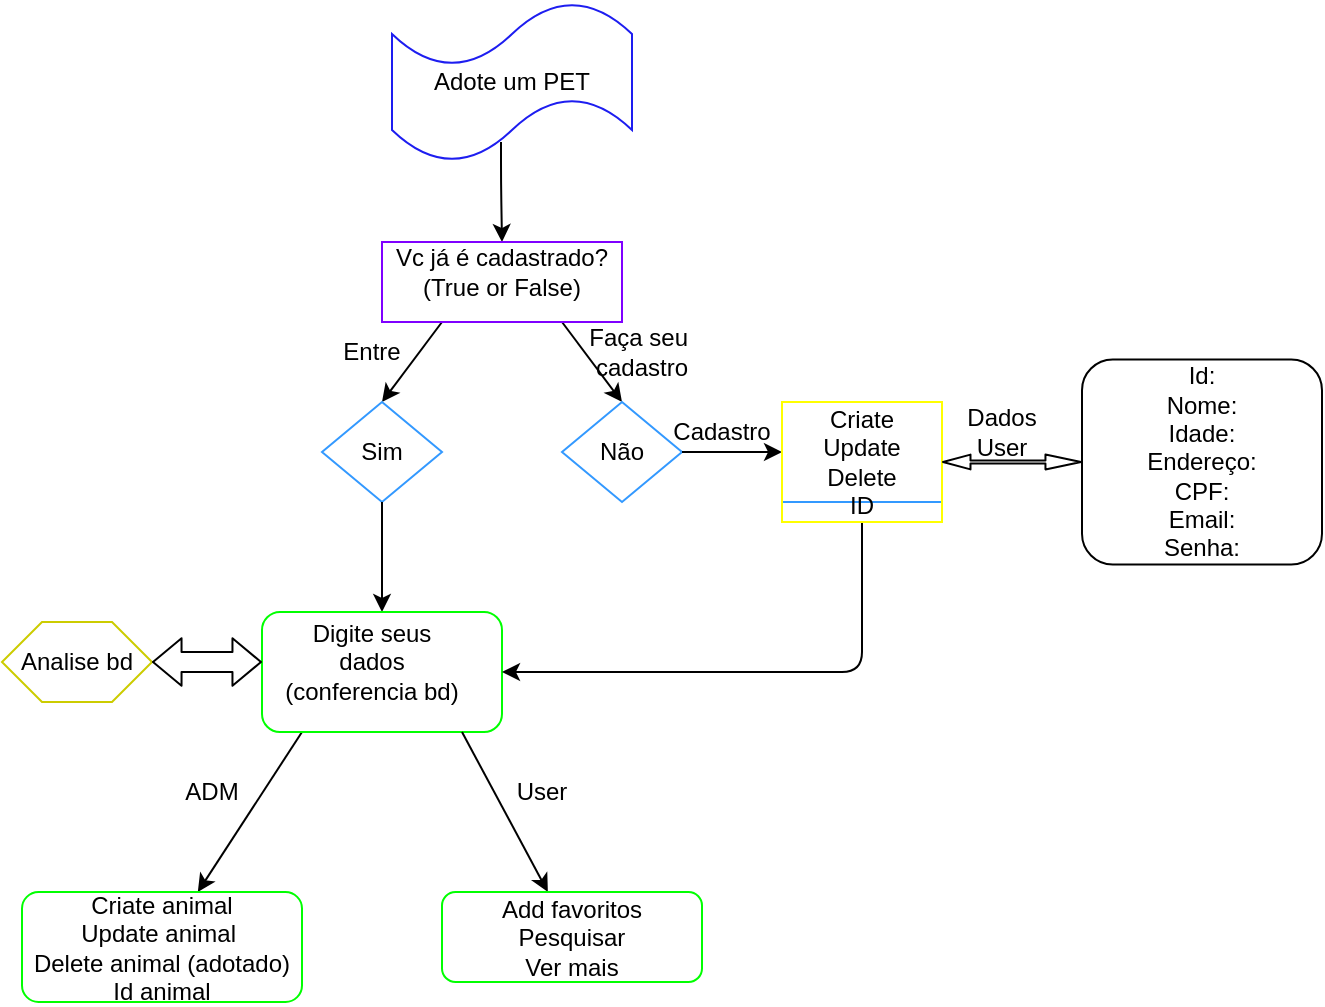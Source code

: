 <mxfile>
    <diagram id="NRhTlzEI62Cv8UnVsRdp" name="Página-1">
        <mxGraphModel dx="324" dy="206" grid="1" gridSize="10" guides="1" tooltips="1" connect="1" arrows="1" fold="1" page="1" pageScale="1" pageWidth="827" pageHeight="1169" math="0" shadow="0">
            <root>
                <mxCell id="0"/>
                <mxCell id="1" parent="0"/>
                <mxCell id="6" value="" style="endArrow=classic;html=1;startArrow=none;" parent="1" edge="1">
                    <mxGeometry width="50" height="50" relative="1" as="geometry">
                        <mxPoint x="299.5" y="70" as="sourcePoint"/>
                        <mxPoint x="300" y="120" as="targetPoint"/>
                        <Array as="points">
                            <mxPoint x="299.5" y="90"/>
                        </Array>
                    </mxGeometry>
                </mxCell>
                <mxCell id="7" value="" style="shape=tape;whiteSpace=wrap;html=1;strokeColor=#1D1DF0;" parent="1" vertex="1">
                    <mxGeometry x="245" width="120" height="80" as="geometry"/>
                </mxCell>
                <mxCell id="10" value="Adote um PET" style="text;html=1;strokeColor=none;fillColor=none;align=center;verticalAlign=middle;whiteSpace=wrap;rounded=0;" parent="1" vertex="1">
                    <mxGeometry x="230" y="20" width="150" height="40" as="geometry"/>
                </mxCell>
                <mxCell id="18" style="edgeStyle=none;html=1;exitX=0.25;exitY=1;exitDx=0;exitDy=0;" parent="1" source="12" edge="1">
                    <mxGeometry relative="1" as="geometry">
                        <mxPoint x="240" y="200" as="targetPoint"/>
                    </mxGeometry>
                </mxCell>
                <mxCell id="19" style="edgeStyle=none;html=1;exitX=0.75;exitY=1;exitDx=0;exitDy=0;" parent="1" source="12" edge="1">
                    <mxGeometry relative="1" as="geometry">
                        <mxPoint x="360" y="200" as="targetPoint"/>
                    </mxGeometry>
                </mxCell>
                <mxCell id="12" value="" style="rounded=0;whiteSpace=wrap;html=1;strokeColor=#7F00FF;" parent="1" vertex="1">
                    <mxGeometry x="240" y="120" width="120" height="40" as="geometry"/>
                </mxCell>
                <mxCell id="13" value="Vc já é cadastrado?&lt;br&gt;(True or False)" style="text;html=1;strokeColor=none;fillColor=none;align=center;verticalAlign=middle;whiteSpace=wrap;rounded=0;" parent="1" vertex="1">
                    <mxGeometry x="240" y="120" width="120" height="30" as="geometry"/>
                </mxCell>
                <mxCell id="20" value="" style="rhombus;whiteSpace=wrap;html=1;strokeColor=#3399FF;" parent="1" vertex="1">
                    <mxGeometry x="210" y="200" width="60" height="50" as="geometry"/>
                </mxCell>
                <mxCell id="29" value="" style="edgeStyle=none;html=1;" parent="1" target="28" edge="1">
                    <mxGeometry relative="1" as="geometry">
                        <mxPoint x="240" y="250" as="sourcePoint"/>
                    </mxGeometry>
                </mxCell>
                <mxCell id="21" value="Sim" style="text;html=1;strokeColor=none;fillColor=none;align=center;verticalAlign=middle;whiteSpace=wrap;rounded=0;" parent="1" vertex="1">
                    <mxGeometry x="210" y="210" width="60" height="30" as="geometry"/>
                </mxCell>
                <mxCell id="26" value="" style="rhombus;whiteSpace=wrap;html=1;strokeColor=#3399FF;" parent="1" vertex="1">
                    <mxGeometry x="330" y="200" width="60" height="50" as="geometry"/>
                </mxCell>
                <mxCell id="35" value="" style="edgeStyle=none;html=1;" parent="1" source="27" target="34" edge="1">
                    <mxGeometry relative="1" as="geometry"/>
                </mxCell>
                <mxCell id="27" value="Não" style="text;html=1;strokeColor=none;fillColor=none;align=center;verticalAlign=middle;whiteSpace=wrap;rounded=0;" parent="1" vertex="1">
                    <mxGeometry x="330" y="210" width="60" height="30" as="geometry"/>
                </mxCell>
                <mxCell id="49" value="" style="edgeStyle=none;html=1;" parent="1" target="48" edge="1">
                    <mxGeometry relative="1" as="geometry">
                        <mxPoint x="200" y="365" as="sourcePoint"/>
                    </mxGeometry>
                </mxCell>
                <mxCell id="28" value="" style="rounded=1;whiteSpace=wrap;html=1;strokeColor=#00FF00;" parent="1" vertex="1">
                    <mxGeometry x="180" y="305" width="120" height="60" as="geometry"/>
                </mxCell>
                <mxCell id="34" value="" style="whiteSpace=wrap;html=1;strokeColor=#3399FF;" parent="1" vertex="1">
                    <mxGeometry x="440" y="200" width="80" height="50" as="geometry"/>
                </mxCell>
                <mxCell id="41" style="edgeStyle=none;html=1;exitX=0.5;exitY=1;exitDx=0;exitDy=0;entryX=1;entryY=0.5;entryDx=0;entryDy=0;" parent="1" source="36" target="28" edge="1">
                    <mxGeometry relative="1" as="geometry">
                        <Array as="points">
                            <mxPoint x="480" y="335"/>
                        </Array>
                    </mxGeometry>
                </mxCell>
                <mxCell id="36" value="Criate&lt;br&gt;Update&lt;br&gt;Delete&lt;br&gt;ID" style="text;html=1;strokeColor=#FFFF00;fillColor=none;align=center;verticalAlign=middle;whiteSpace=wrap;rounded=0;" parent="1" vertex="1">
                    <mxGeometry x="440" y="200" width="80" height="60" as="geometry"/>
                </mxCell>
                <mxCell id="37" value="Cadastro" style="text;html=1;strokeColor=none;fillColor=none;align=center;verticalAlign=middle;whiteSpace=wrap;rounded=0;" parent="1" vertex="1">
                    <mxGeometry x="390" y="210" width="40" height="10" as="geometry"/>
                </mxCell>
                <mxCell id="40" value="Digite seus dados&lt;br&gt;(conferencia bd)" style="text;html=1;strokeColor=none;fillColor=none;align=center;verticalAlign=middle;whiteSpace=wrap;rounded=0;" parent="1" vertex="1">
                    <mxGeometry x="190" y="310" width="90" height="40" as="geometry"/>
                </mxCell>
                <mxCell id="43" value="Analise bd" style="shape=hexagon;perimeter=hexagonPerimeter2;whiteSpace=wrap;html=1;fixedSize=1;strokeColor=#CCCC00;" parent="1" vertex="1">
                    <mxGeometry x="50" y="310" width="75" height="40" as="geometry"/>
                </mxCell>
                <mxCell id="45" value="" style="shape=flexArrow;endArrow=classic;startArrow=classic;html=1;endWidth=12.8;endSize=4.424;exitX=1;exitY=0.5;exitDx=0;exitDy=0;startWidth=12.8;startSize=4.424;" parent="1" source="43" edge="1">
                    <mxGeometry width="100" height="100" relative="1" as="geometry">
                        <mxPoint x="120" y="380" as="sourcePoint"/>
                        <mxPoint x="180" y="330" as="targetPoint"/>
                    </mxGeometry>
                </mxCell>
                <mxCell id="46" value="Entre" style="text;html=1;strokeColor=none;fillColor=none;align=center;verticalAlign=middle;whiteSpace=wrap;rounded=0;" parent="1" vertex="1">
                    <mxGeometry x="205" y="160" width="60" height="30" as="geometry"/>
                </mxCell>
                <mxCell id="47" value="Faça seu&amp;nbsp;&lt;br&gt;cadastro" style="text;html=1;strokeColor=none;fillColor=none;align=center;verticalAlign=middle;whiteSpace=wrap;rounded=0;" parent="1" vertex="1">
                    <mxGeometry x="340" y="160" width="60" height="30" as="geometry"/>
                </mxCell>
                <mxCell id="48" value="Criate animal&lt;br&gt;Update animal&amp;nbsp;&lt;br&gt;Delete animal (adotado)&lt;br&gt;Id animal" style="rounded=1;whiteSpace=wrap;html=1;strokeColor=#00FF00;" parent="1" vertex="1">
                    <mxGeometry x="60" y="445" width="140" height="55" as="geometry"/>
                </mxCell>
                <mxCell id="50" value="" style="edgeStyle=none;html=1;" parent="1" target="51" edge="1">
                    <mxGeometry relative="1" as="geometry">
                        <mxPoint x="280" y="365" as="sourcePoint"/>
                    </mxGeometry>
                </mxCell>
                <mxCell id="51" value="Add favoritos&lt;br&gt;Pesquisar&lt;br&gt;Ver mais" style="rounded=1;whiteSpace=wrap;html=1;strokeColor=#00FF00;" parent="1" vertex="1">
                    <mxGeometry x="270" y="445" width="130" height="45" as="geometry"/>
                </mxCell>
                <mxCell id="52" value="ADM" style="text;html=1;strokeColor=none;fillColor=none;align=center;verticalAlign=middle;whiteSpace=wrap;rounded=0;" parent="1" vertex="1">
                    <mxGeometry x="125" y="380" width="60" height="30" as="geometry"/>
                </mxCell>
                <mxCell id="53" value="User" style="text;html=1;strokeColor=none;fillColor=none;align=center;verticalAlign=middle;whiteSpace=wrap;rounded=0;" parent="1" vertex="1">
                    <mxGeometry x="290" y="380" width="60" height="30" as="geometry"/>
                </mxCell>
                <mxCell id="54" value="" style="shape=flexArrow;endArrow=classic;startArrow=classic;html=1;exitX=1;exitY=0.5;exitDx=0;exitDy=0;endWidth=4.8;endSize=5.592;width=1.6;startSize=4.248;startWidth=4.8;entryX=0;entryY=0.5;entryDx=0;entryDy=0;" edge="1" parent="1" source="36" target="59">
                    <mxGeometry width="100" height="100" relative="1" as="geometry">
                        <mxPoint x="520" y="275" as="sourcePoint"/>
                        <mxPoint x="590" y="225" as="targetPoint"/>
                        <Array as="points"/>
                    </mxGeometry>
                </mxCell>
                <mxCell id="59" value="Id:&lt;br&gt;Nome:&lt;br&gt;Idade:&lt;br&gt;Endereço:&lt;br&gt;CPF:&lt;br&gt;Email:&lt;br&gt;Senha:" style="rounded=1;whiteSpace=wrap;html=1;" vertex="1" parent="1">
                    <mxGeometry x="590" y="178.75" width="120" height="102.5" as="geometry"/>
                </mxCell>
                <mxCell id="60" value="Dados User" style="text;html=1;strokeColor=none;fillColor=none;align=center;verticalAlign=middle;whiteSpace=wrap;rounded=0;" vertex="1" parent="1">
                    <mxGeometry x="520" y="200" width="60" height="30" as="geometry"/>
                </mxCell>
            </root>
        </mxGraphModel>
    </diagram>
</mxfile>